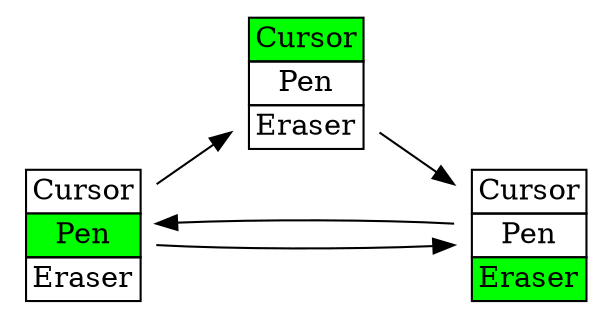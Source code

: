 digraph modes {
    rankdir=LR
    node [shape=plaintext];
    state1 [label=<
<TABLE BORDER="0" CELLBORDER="1" CELLSPACING="0">
<TR><TD>Cursor</TD></TR>
<TR><TD BGCOLOR="#00FF00">Pen</TD></TR>
<TR><TD>Eraser</TD></TR>
</TABLE>>];
    state2 [label=<
<TABLE BORDER="0" CELLBORDER="1" CELLSPACING="0">
<TR><TD BGCOLOR="#00FF00">Cursor</TD></TR>
<TR><TD>Pen</TD></TR>
<TR><TD>Eraser</TD></TR>
</TABLE>>];
    state3 [label=<
<TABLE BORDER="0" CELLBORDER="1" CELLSPACING="0">
<TR><TD>Cursor</TD></TR>
<TR><TD>Pen</TD></TR>
<TR><TD BGCOLOR="#00FF00">Eraser</TD></TR>
</TABLE>>];

    state1 -> state2;

    state2 -> state3;

    state1 -> state3;
    state3 -> state1;
}
